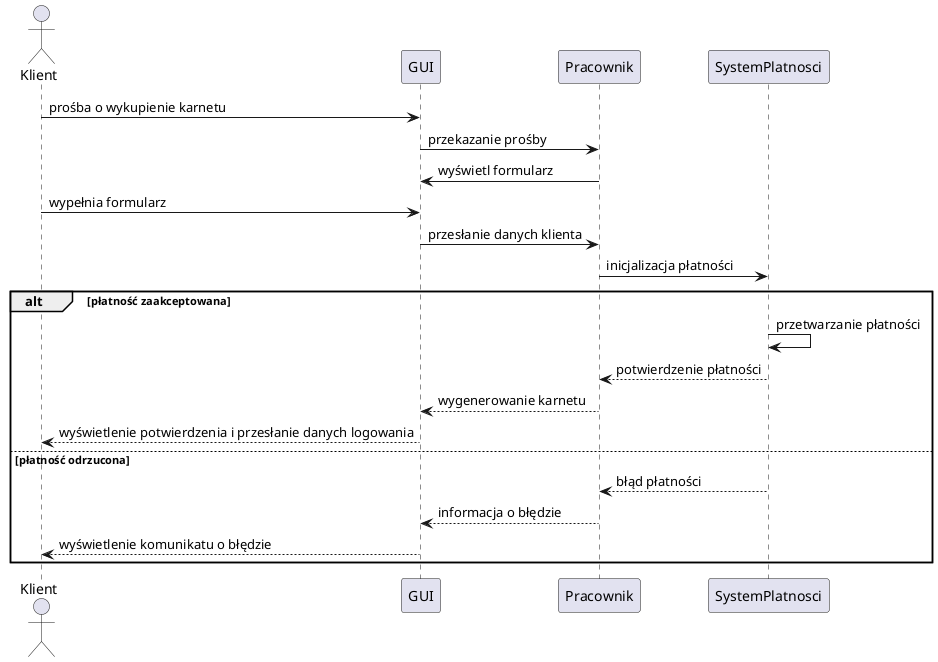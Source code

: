 @startuml wykupienie_karnetu
actor Klient
participant GUI
participant Pracownik
participant SystemPlatnosci

Klient -> GUI: prośba o wykupienie karnetu
GUI -> Pracownik: przekazanie prośby
Pracownik -> GUI: wyświetl formularz
Klient -> GUI: wypełnia formularz
GUI -> Pracownik: przesłanie danych klienta
Pracownik -> SystemPlatnosci: inicjalizacja płatności

alt płatność zaakceptowana
    SystemPlatnosci -> SystemPlatnosci: przetwarzanie płatności
    SystemPlatnosci --> Pracownik: potwierdzenie płatności
    Pracownik --> GUI: wygenerowanie karnetu
    GUI --> Klient: wyświetlenie potwierdzenia i przesłanie danych logowania
else płatność odrzucona
    SystemPlatnosci --> Pracownik: błąd płatności
    Pracownik --> GUI: informacja o błędzie
    GUI --> Klient: wyświetlenie komunikatu o błędzie
end
@enduml

